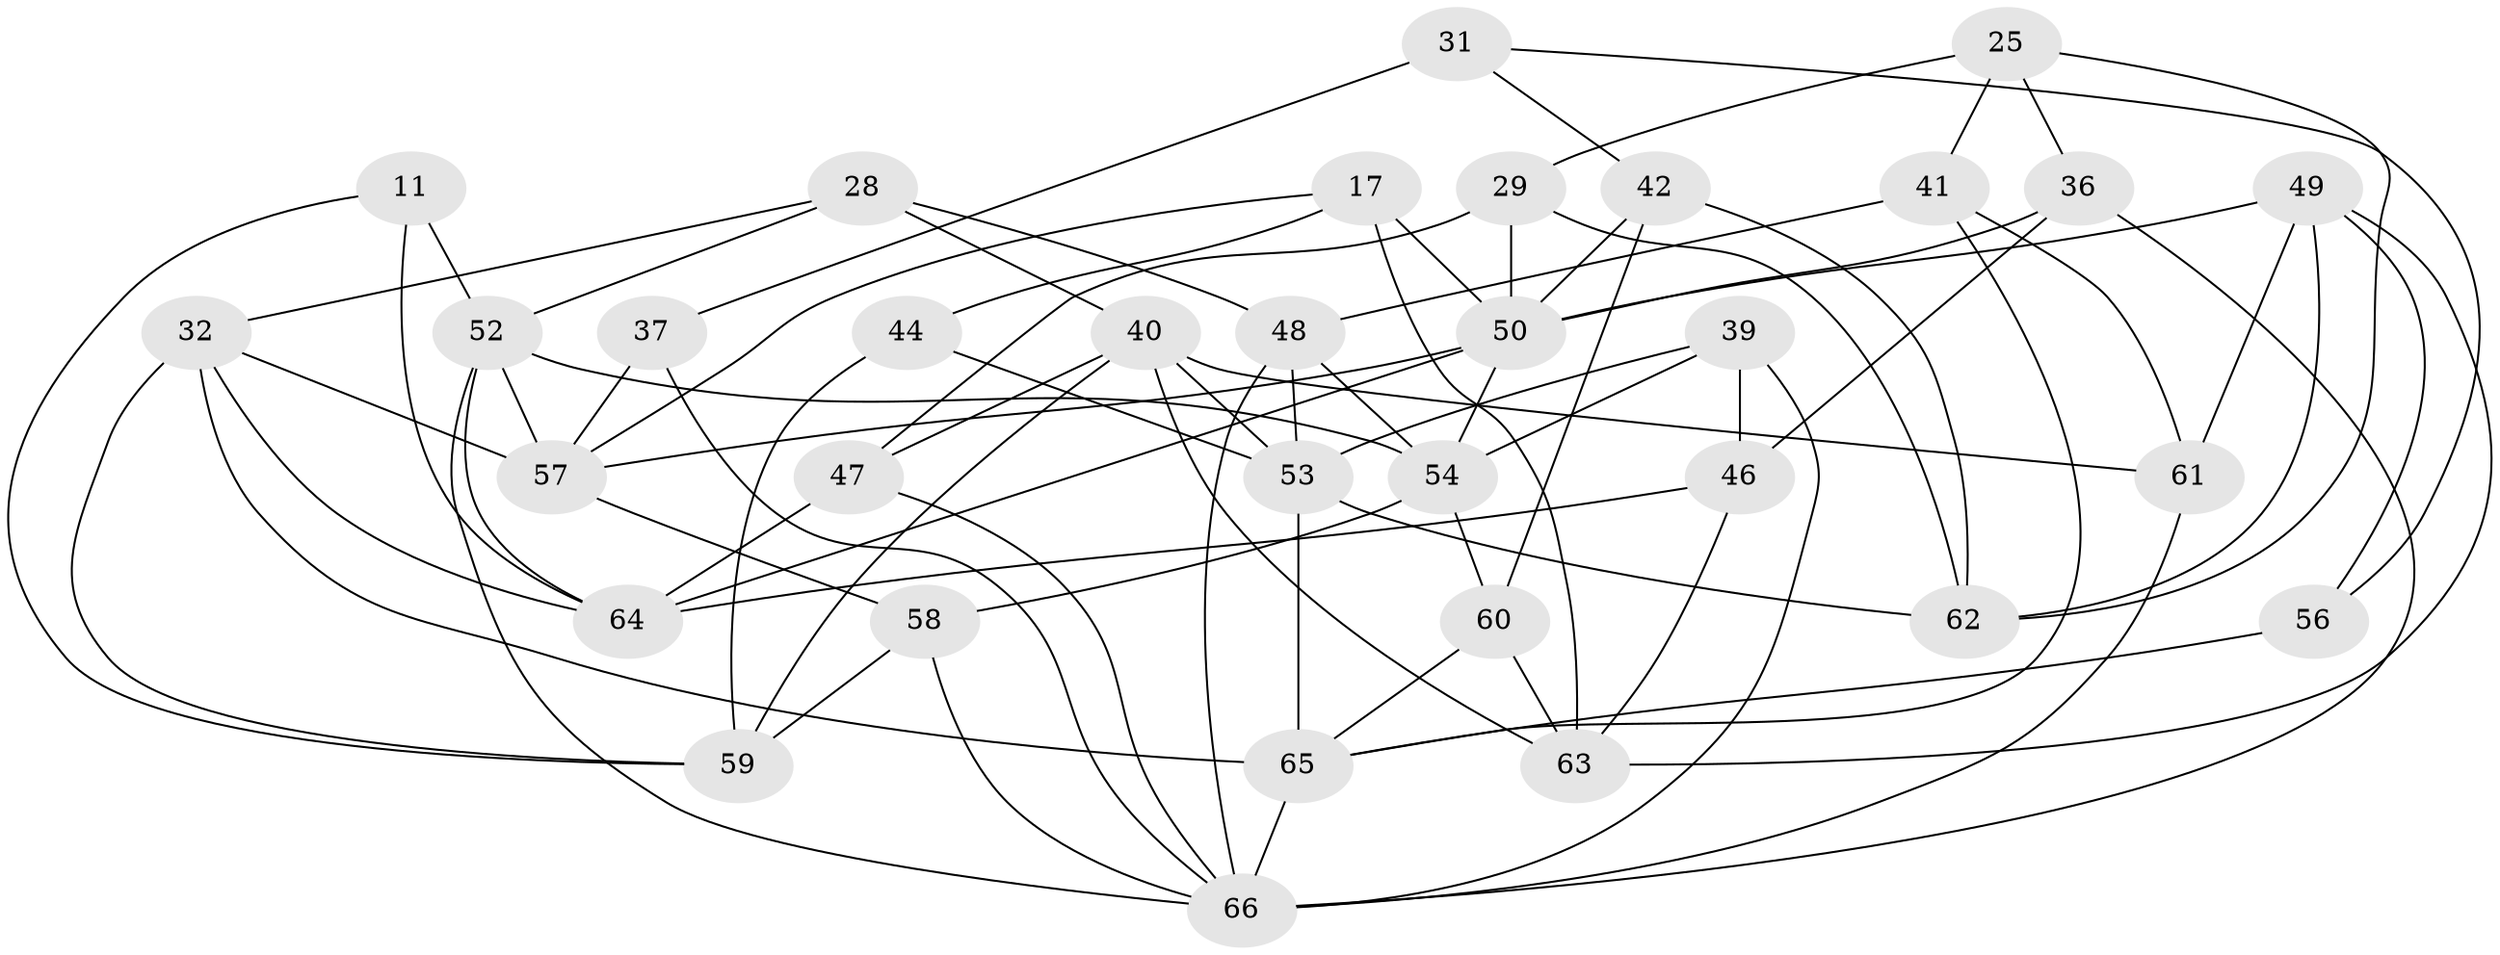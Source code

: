 // original degree distribution, {4: 1.0}
// Generated by graph-tools (version 1.1) at 2025/02/03/04/25 22:02:50]
// undirected, 33 vertices, 78 edges
graph export_dot {
graph [start="1"]
  node [color=gray90,style=filled];
  11;
  17;
  25;
  28;
  29;
  31;
  32 [super="+30+18"];
  36;
  37 [super="+22"];
  39;
  40 [super="+3+14"];
  41;
  42;
  44;
  46;
  47;
  48 [super="+6"];
  49 [super="+23"];
  50 [super="+13+38"];
  52 [super="+16"];
  53 [super="+24"];
  54 [super="+27+51"];
  56;
  57 [super="+2+55"];
  58;
  59 [super="+12"];
  60;
  61;
  62 [super="+35"];
  63 [super="+45"];
  64 [super="+5+26"];
  65 [super="+15+34+43"];
  66 [super="+7+9"];
  11 -- 59;
  11 -- 52 [weight=2];
  11 -- 64;
  17 -- 57;
  17 -- 50;
  17 -- 44;
  17 -- 63;
  25 -- 29;
  25 -- 36;
  25 -- 41;
  25 -- 62;
  28 -- 48;
  28 -- 52;
  28 -- 40;
  28 -- 32;
  29 -- 47;
  29 -- 62;
  29 -- 50;
  31 -- 56;
  31 -- 37 [weight=2];
  31 -- 42;
  32 -- 57 [weight=2];
  32 -- 59;
  32 -- 65 [weight=3];
  32 -- 64;
  36 -- 46;
  36 -- 66;
  36 -- 50;
  37 -- 57 [weight=3];
  37 -- 66;
  39 -- 46;
  39 -- 66;
  39 -- 54;
  39 -- 53;
  40 -- 59;
  40 -- 63 [weight=2];
  40 -- 61;
  40 -- 47;
  40 -- 53 [weight=2];
  41 -- 61;
  41 -- 48;
  41 -- 65;
  42 -- 60;
  42 -- 50;
  42 -- 62;
  44 -- 59 [weight=2];
  44 -- 53;
  46 -- 63;
  46 -- 64;
  47 -- 66;
  47 -- 64;
  48 -- 53;
  48 -- 54 [weight=2];
  48 -- 66;
  49 -- 61;
  49 -- 63;
  49 -- 50 [weight=2];
  49 -- 56;
  49 -- 62;
  50 -- 64 [weight=3];
  50 -- 54 [weight=2];
  50 -- 57;
  52 -- 57 [weight=2];
  52 -- 64;
  52 -- 54;
  52 -- 66;
  53 -- 62 [weight=2];
  53 -- 65 [weight=3];
  54 -- 60;
  54 -- 58;
  56 -- 65 [weight=2];
  57 -- 58;
  58 -- 59;
  58 -- 66;
  60 -- 63;
  60 -- 65;
  61 -- 66;
  65 -- 66 [weight=2];
}

